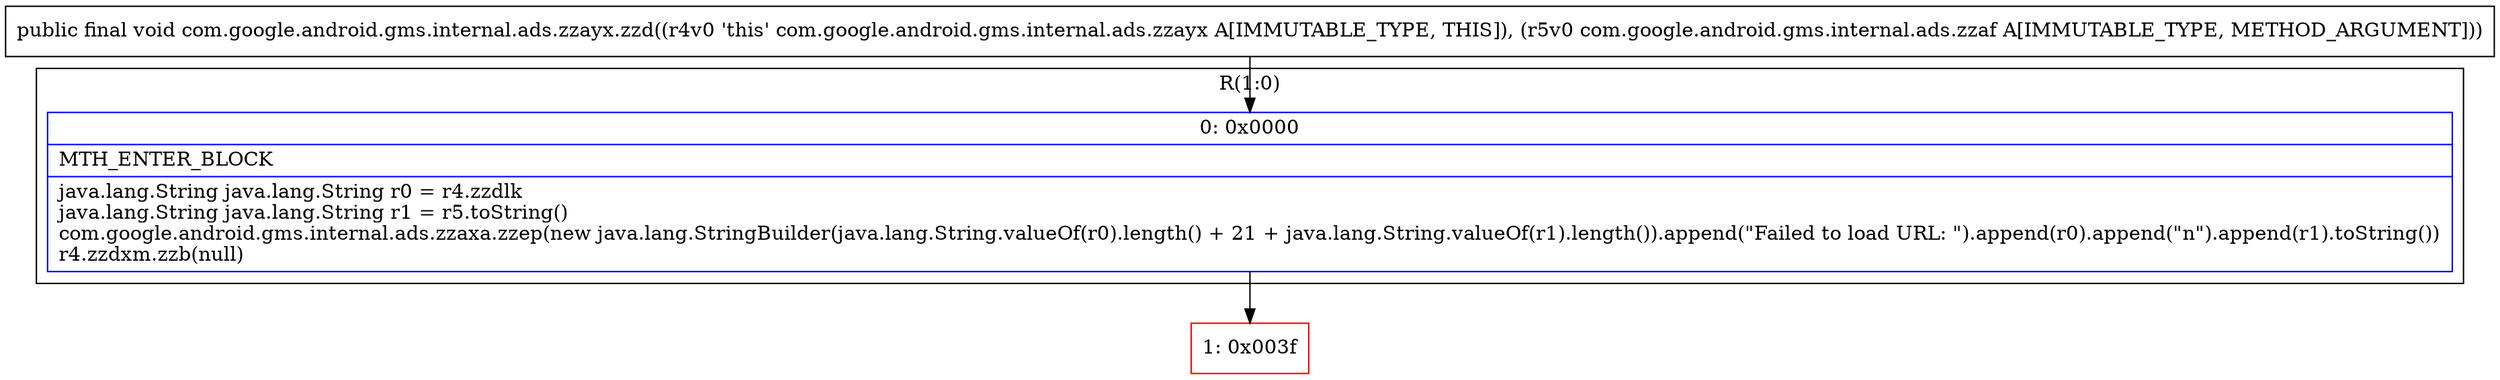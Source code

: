 digraph "CFG forcom.google.android.gms.internal.ads.zzayx.zzd(Lcom\/google\/android\/gms\/internal\/ads\/zzaf;)V" {
subgraph cluster_Region_729265964 {
label = "R(1:0)";
node [shape=record,color=blue];
Node_0 [shape=record,label="{0\:\ 0x0000|MTH_ENTER_BLOCK\l|java.lang.String java.lang.String r0 = r4.zzdlk\ljava.lang.String java.lang.String r1 = r5.toString()\lcom.google.android.gms.internal.ads.zzaxa.zzep(new java.lang.StringBuilder(java.lang.String.valueOf(r0).length() + 21 + java.lang.String.valueOf(r1).length()).append(\"Failed to load URL: \").append(r0).append(\"n\").append(r1).toString())\lr4.zzdxm.zzb(null)\l}"];
}
Node_1 [shape=record,color=red,label="{1\:\ 0x003f}"];
MethodNode[shape=record,label="{public final void com.google.android.gms.internal.ads.zzayx.zzd((r4v0 'this' com.google.android.gms.internal.ads.zzayx A[IMMUTABLE_TYPE, THIS]), (r5v0 com.google.android.gms.internal.ads.zzaf A[IMMUTABLE_TYPE, METHOD_ARGUMENT])) }"];
MethodNode -> Node_0;
Node_0 -> Node_1;
}

